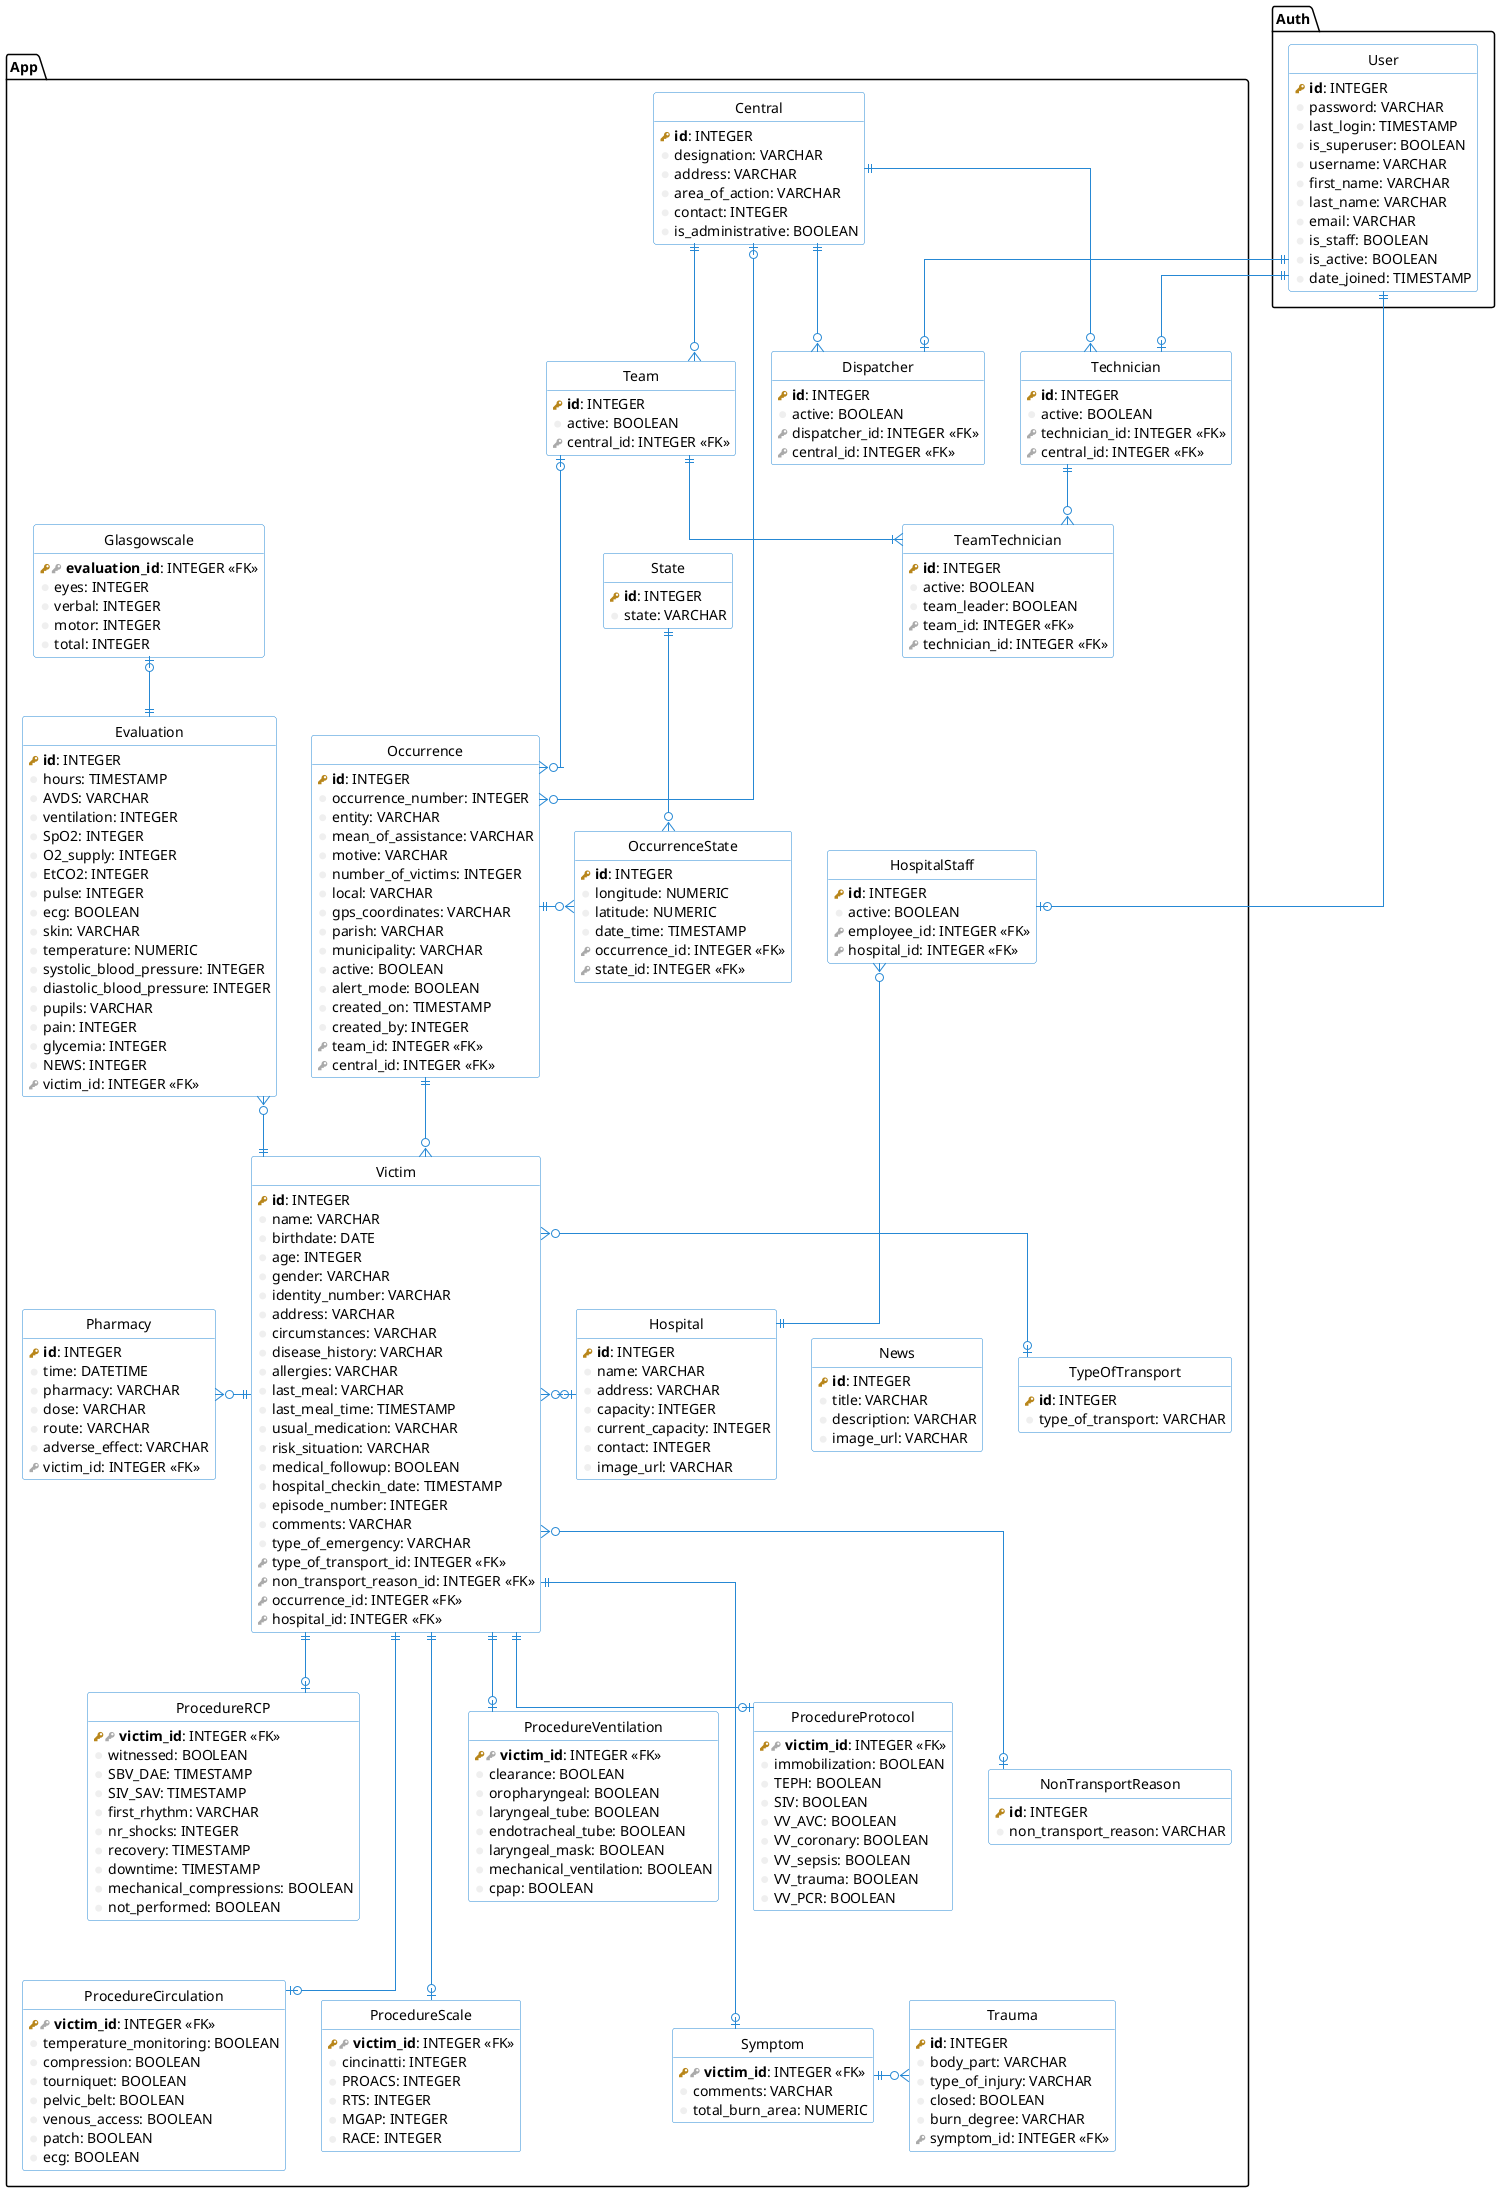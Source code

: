 @startuml
hide empty methods
hide circle
skinparam roundcorner 5
skinparam linetype ortho
skinparam shadowing false
skinparam handwritten false
skinparam class {
    BackgroundColor white
    ArrowColor #2688d4
    BorderColor #2688d4
}

!define primary_key(x) <b><color:#b8861b><&key></color> x</b>
!define foreign_key(x) <color:#aaaaaa><&key></color> x
!define primary_foreign_key(x) <b><color:#b8861b><&key></color><color:#aaaaaa><&key></color> x</b>
!define column(x) <color:#efefef><&media-record></color> x
!define table(x) entity x << (T, white) >>

table( Auth.User ) {
  primary_key( id ): INTEGER
  column( password ): VARCHAR
  column( last_login ): TIMESTAMP
  column( is_superuser ): BOOLEAN
  column( username ): VARCHAR
  column( first_name ): VARCHAR
  column( last_name ): VARCHAR
  column( email ): VARCHAR
  column( is_staff ): BOOLEAN
  column( is_active ): BOOLEAN
  column( date_joined ): TIMESTAMP
}

table( App.Central ) {
  primary_key( id ): INTEGER
  column( designation ): VARCHAR
  column( address ): VARCHAR
  column( area_of_action ): VARCHAR
  column( contact ): INTEGER
  column( is_administrative ): BOOLEAN
}

table( App.Team ) {
  primary_key( id ): INTEGER
  column( active ): BOOLEAN
  foreign_key( central_id ): INTEGER <<FK>>
}

table( App.Technician ) {
  primary_key( id ): INTEGER
  column( active ): BOOLEAN
  foreign_key( technician_id ): INTEGER <<FK>>
  foreign_key( central_id ): INTEGER <<FK>>
}

table( App.TeamTechnician ) {
  primary_key( id ): INTEGER
  column( active ): BOOLEAN
  column( team_leader ): BOOLEAN
  foreign_key( team_id ): INTEGER <<FK>>
  foreign_key( technician_id ): INTEGER <<FK>>
}

table( App.Dispatcher ) {
  primary_key( id ): INTEGER
  column( active ): BOOLEAN
  foreign_key( dispatcher_id ): INTEGER <<FK>>
  foreign_key( central_id ): INTEGER <<FK>>
}

table( App.Hospital ) {
  primary_key( id ): INTEGER
  column( name ): VARCHAR
  column( address ): VARCHAR
  column( capacity ): INTEGER
  column( current_capacity ): INTEGER
  column( contact ): INTEGER
  column( image_url ): VARCHAR
}

table( App.HospitalStaff ) {
  primary_key( id ): INTEGER
  column( active ): BOOLEAN
  foreign_key( employee_id ): INTEGER <<FK>>
  foreign_key( hospital_id ): INTEGER <<FK>>
}

table( App.Occurrence ) {
  primary_key( id ): INTEGER
  column( occurrence_number ): INTEGER
  column( entity ): VARCHAR
  column( mean_of_assistance ): VARCHAR
  column( motive ): VARCHAR
  column( number_of_victims ): INTEGER
  column( local ): VARCHAR
  column( gps_coordinates ): VARCHAR
  column( parish ): VARCHAR
  column( municipality ): VARCHAR
  column( active ): BOOLEAN
  column( alert_mode ): BOOLEAN
  column( created_on ): TIMESTAMP
  column( created_by ): INTEGER
  foreign_key( team_id ): INTEGER <<FK>>
  foreign_key( central_id ): INTEGER <<FK>>
}

table( App.State ) {
  primary_key( id ): INTEGER
  column( state ): VARCHAR
}

table( App.OccurrenceState ) {
  primary_key( id ): INTEGER
  column( longitude ): NUMERIC
  column( latitude ): NUMERIC
  column( date_time ): TIMESTAMP
  foreign_key( occurrence_id ): INTEGER <<FK>>
  foreign_key( state_id ): INTEGER <<FK>>
}

table( App.TypeOfTransport ) {
  primary_key( id ): INTEGER
  column( type_of_transport ): VARCHAR
}

table( App.NonTransportReason ) {
  primary_key( id ): INTEGER
  column( non_transport_reason ): VARCHAR
}

table( App.Victim ) {
  primary_key( id ): INTEGER
  column( name ): VARCHAR
  column( birthdate ): DATE
  column( age ): INTEGER
  column( gender ): VARCHAR
  column( identity_number ): VARCHAR
  column( address ): VARCHAR
  column( circumstances ): VARCHAR
  column( disease_history ): VARCHAR
  column( allergies ): VARCHAR
  column( last_meal ): VARCHAR
  column( last_meal_time ): TIMESTAMP
  column( usual_medication ): VARCHAR
  column( risk_situation ): VARCHAR
  column( medical_followup ): BOOLEAN
  column( hospital_checkin_date ): TIMESTAMP
  column( episode_number ): INTEGER
  column( comments ): VARCHAR
  column( type_of_emergency ): VARCHAR
  foreign_key( type_of_transport_id ): INTEGER <<FK>>
  foreign_key( non_transport_reason_id ): INTEGER <<FK>>
  foreign_key( occurrence_id ): INTEGER <<FK>>
  foreign_key( hospital_id ): INTEGER <<FK>>
}

table( App.Evaluation ) {
  primary_key( id ): INTEGER
  column( hours ): TIMESTAMP
  column( AVDS ): VARCHAR
  column( ventilation ): INTEGER
  column( SpO2 ): INTEGER
  column( O2_supply ): INTEGER
  column( EtCO2 ): INTEGER
  column( pulse ): INTEGER
  column( ecg ): BOOLEAN
  column( skin ): VARCHAR
  column( temperature ): NUMERIC
  column( systolic_blood_pressure ): INTEGER
  column( diastolic_blood_pressure ): INTEGER
  column( pupils ): VARCHAR
  column( pain ): INTEGER
  column( glycemia ): INTEGER
  column( NEWS ): INTEGER
  foreign_key( victim_id ): INTEGER <<FK>>
}

table( App.Glasgowscale ) {
  primary_foreign_key( evaluation_id ): INTEGER <<FK>>
  column( eyes ): INTEGER
  column( verbal ): INTEGER
  column( motor ): INTEGER
  column( total ): INTEGER
}

table( App.Pharmacy ) {
  primary_key( id ): INTEGER
  column( time ): DATETIME
  column( pharmacy ): VARCHAR
  column( dose ): VARCHAR
  column( route ): VARCHAR
  column( adverse_effect ): VARCHAR
  foreign_key( victim_id ): INTEGER <<FK>>
}

table( App.Symptom ) {
  primary_foreign_key( victim_id ): INTEGER <<FK>>
  column( comments ): VARCHAR
  column( total_burn_area ): NUMERIC
}

table( App.Trauma ) {
  primary_key( id ): INTEGER
  column( body_part ): VARCHAR
  column( type_of_injury ): VARCHAR
  column( closed ): BOOLEAN
  column( burn_degree ): VARCHAR
  foreign_key( symptom_id ): INTEGER <<FK>>
}

table( App.ProcedureRCP ) {
  primary_foreign_key( victim_id ): INTEGER <<FK>>
  column( witnessed ): BOOLEAN
  column( SBV_DAE ): TIMESTAMP
  column( SIV_SAV ): TIMESTAMP
  column( first_rhythm ): VARCHAR
  column( nr_shocks ): INTEGER
  column( recovery ): TIMESTAMP
  column( downtime ): TIMESTAMP
  column( mechanical_compressions ): BOOLEAN
  column( not_performed ): BOOLEAN
}

table( App.ProcedureVentilation ) {
  primary_foreign_key( victim_id ): INTEGER <<FK>>
  column( clearance ): BOOLEAN
  column( oropharyngeal ): BOOLEAN
  column( laryngeal_tube ): BOOLEAN
  column( endotracheal_tube ): BOOLEAN
  column( laryngeal_mask ): BOOLEAN
  column( mechanical_ventilation ): BOOLEAN
  column( cpap ): BOOLEAN
}

table( App.ProcedureProtocol ) {
  primary_foreign_key( victim_id ): INTEGER <<FK>>
  column( immobilization ): BOOLEAN
  column( TEPH ): BOOLEAN
  column( SIV ): BOOLEAN
  column( VV_AVC ): BOOLEAN
  column( VV_coronary ): BOOLEAN
  column( VV_sepsis ): BOOLEAN
  column( VV_trauma ): BOOLEAN
  column( VV_PCR ): BOOLEAN
}

table( App.ProcedureCirculation ) {
  primary_foreign_key( victim_id ): INTEGER <<FK>>
  column( temperature_monitoring ): BOOLEAN
  column( compression ): BOOLEAN
  column( tourniquet ): BOOLEAN
  column( pelvic_belt ): BOOLEAN
  column( venous_access ): BOOLEAN
  column( patch ): BOOLEAN
  column( ecg ): BOOLEAN
}

table( App.ProcedureScale ) {
  primary_foreign_key( victim_id ): INTEGER <<FK>>
  column( cincinatti ): INTEGER
  column( PROACS ): INTEGER
  column( RTS ): INTEGER
  column( MGAP ): INTEGER
  column( RACE ): INTEGER
}

table( App.News ) {
  primary_key( id ): INTEGER
  column( title ): VARCHAR
  column( description ): VARCHAR
  column( image_url ): VARCHAR
}

Auth.User ||-d-o| App.Technician
Auth.User ||-d-o| App.Dispatcher
Auth.User ||-d-o| App.HospitalStaff
App.Central ||-d-o{ App.Team
App.Central ||-d-o{ App.Technician
App.Central ||-d-o{ App.Dispatcher
App.Team ||-r-|{ App.TeamTechnician
App.Technician ||-d-o{ App.TeamTechnician
App.HospitalStaff }o--|| App.Hospital
App.Occurrence }o-u-o| App.Team
App.Occurrence }o-u-o| App.Central
App.OccurrenceState }o-r-|| App.Occurrence
App.OccurrenceState }o-u-|| App.State
App.Occurrence ||-d-o{ App.Victim
App.Victim ||-l-o{ App.Evaluation
App.Victim ||-l-o{ App.Pharmacy
App.Victim ||-d-o| App.ProcedureRCP
App.Victim ||-d-o| App.ProcedureCirculation
App.Victim ||-d-o| App.ProcedureProtocol
App.Victim ||-d-o| App.ProcedureScale
App.Victim ||-d-o| App.ProcedureVentilation
App.Victim ||-r-o| App.Symptom
App.Victim }o-r-o| App.NonTransportReason
App.Victim }o-r-o| App.TypeOfTransport
App.Victim }o-r-o| App.Hospital
App.Trauma }o-l-|| App.Symptom
App.Evaluation ||-u-o| App.Glasgowscale
App.TypeOfTransport -[hidden]d- App.NonTransportReason
App.NonTransportReason -[hidden]d- App.Symptom
App.Evaluation -[hidden]d- App.Pharmacy
App.ProcedureRCP-[hidden]d- App.ProcedureScale
App.ProcedureRCP-[hidden]d- App.ProcedureCirculation
App.Team -[hidden]d- App.State
App.HospitalStaff -[hidden]d- App.News
@enduml